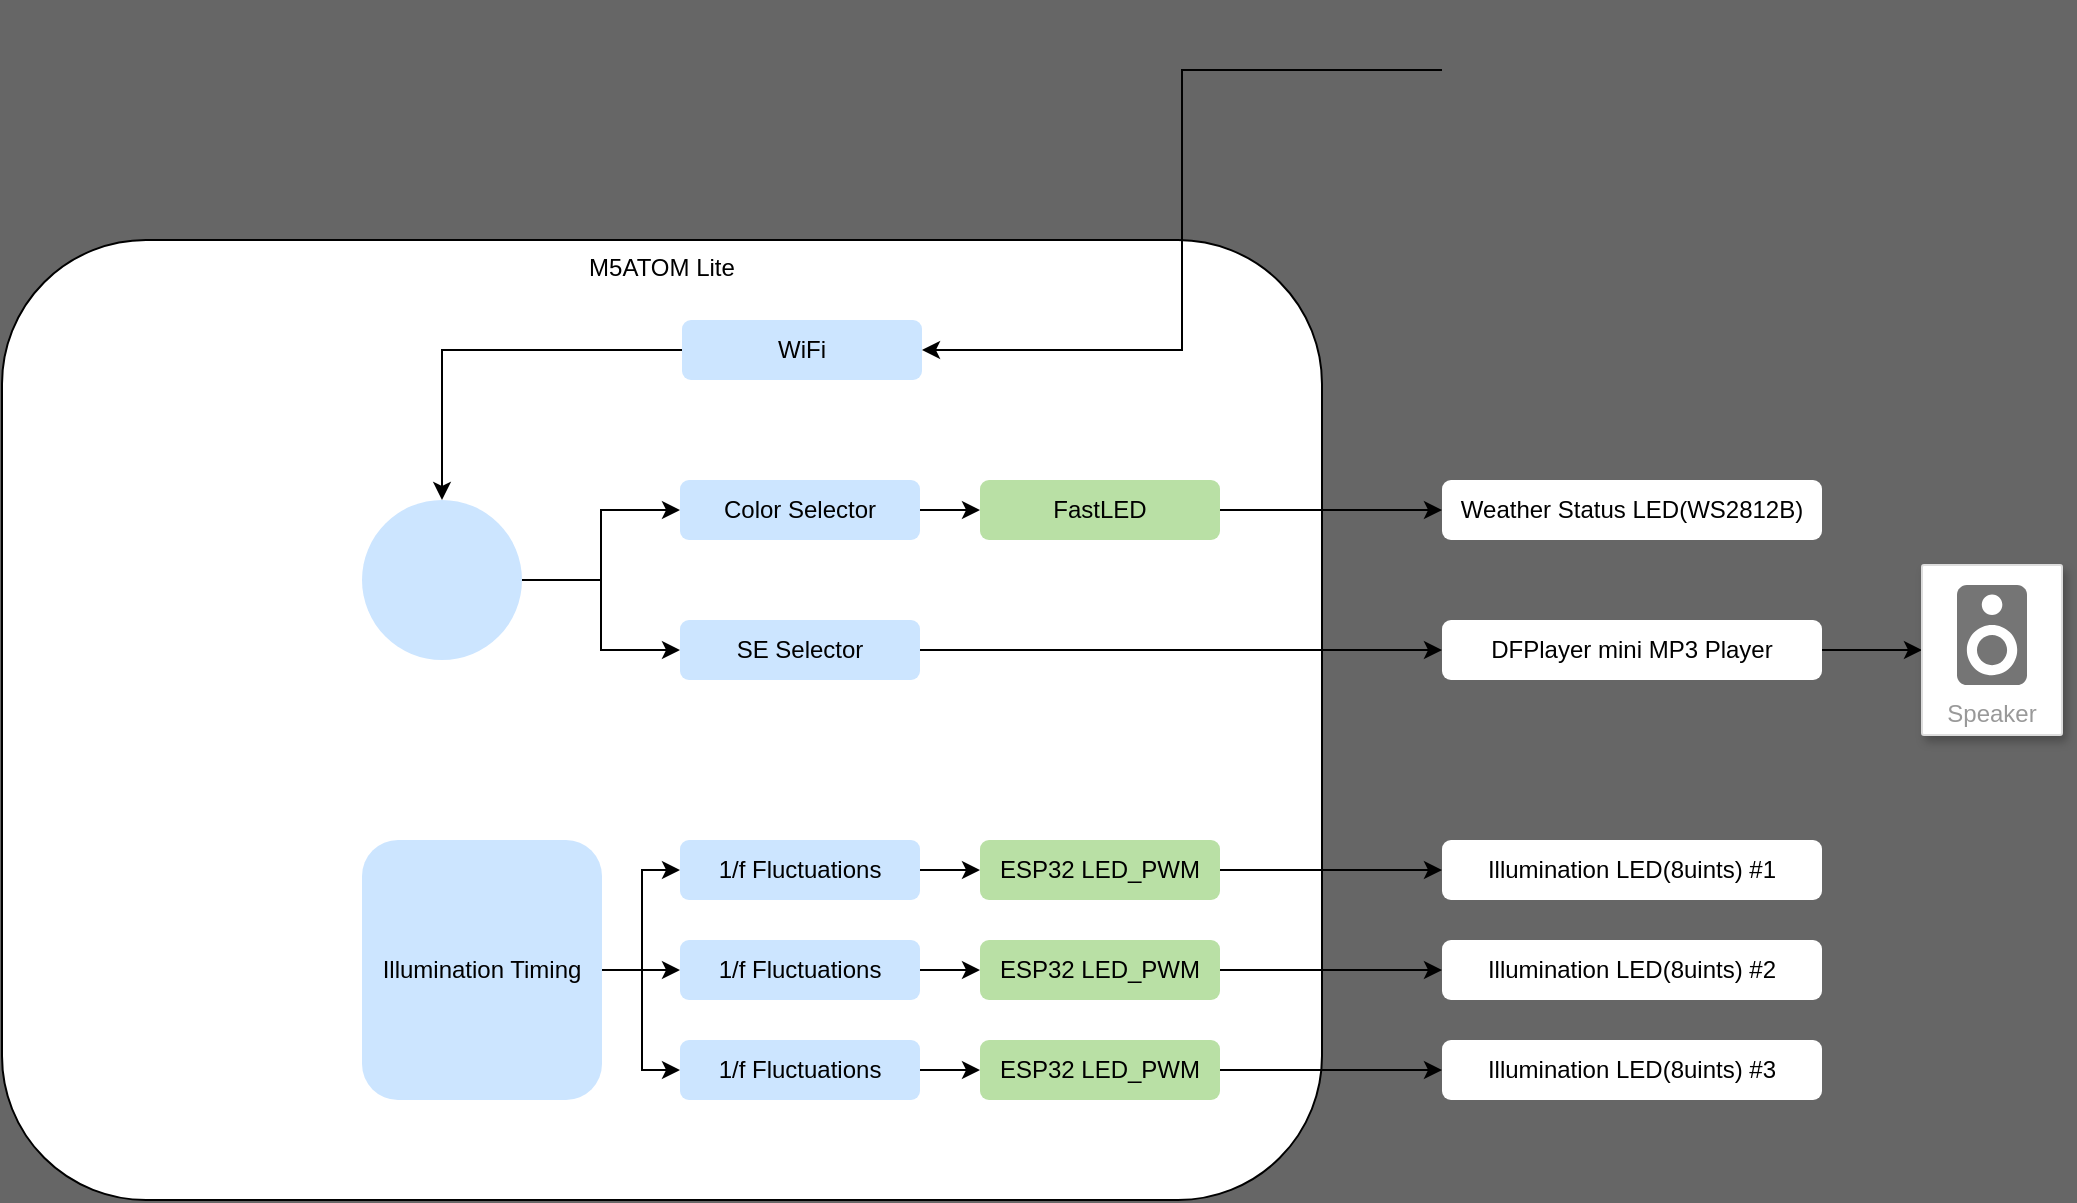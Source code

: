 <mxfile version="13.1.3">
    <diagram id="6hGFLwfOUW9BJ-s0fimq" name="Page-1">
        <mxGraphModel dx="1147" dy="1090" grid="1" gridSize="10" guides="1" tooltips="1" connect="1" arrows="1" fold="1" page="1" pageScale="1" pageWidth="1169" pageHeight="827" background="#666666" math="0" shadow="0">
            <root>
                <mxCell id="0"/>
                <mxCell id="1" parent="0"/>
                <mxCell id="3" value="M5ATOM Lite" style="rounded=1;whiteSpace=wrap;html=1;fillColor=#FFFFFF;align=center;verticalAlign=top;fontColor=#000000;strokeColor=#000000;" vertex="1" parent="1">
                    <mxGeometry x="30" y="170" width="660" height="480" as="geometry"/>
                </mxCell>
                <mxCell id="9" style="edgeStyle=orthogonalEdgeStyle;rounded=0;orthogonalLoop=1;jettySize=auto;html=1;entryX=1;entryY=0.5;entryDx=0;entryDy=0;strokeColor=#000000;" edge="1" parent="1" source="2" target="8">
                    <mxGeometry relative="1" as="geometry"/>
                </mxCell>
                <mxCell id="2" value="" style="shape=image;verticalLabelPosition=bottom;labelBackgroundColor=#ffffff;verticalAlign=top;aspect=fixed;imageAspect=0;image=https://home.openweathermap.org/assets/logo_white_cropped-011958e697955be95bdc4af6a4d1913dbf9df990cb9101a67c439879293f5947.png;" vertex="1" parent="1">
                    <mxGeometry x="750" y="50" width="163.97" height="70" as="geometry"/>
                </mxCell>
                <mxCell id="28" style="edgeStyle=orthogonalEdgeStyle;rounded=0;orthogonalLoop=1;jettySize=auto;html=1;entryX=0;entryY=0.5;entryDx=0;entryDy=0;strokeColor=#000000;fontColor=#000000;" edge="1" parent="1" source="4" target="25">
                    <mxGeometry relative="1" as="geometry"/>
                </mxCell>
                <mxCell id="4" value="ESP32 LED_PWM" style="rounded=1;whiteSpace=wrap;html=1;strokeColor=none;fillColor=#B9E0A5;fontColor=#000000;" vertex="1" parent="1">
                    <mxGeometry x="519" y="470" width="120" height="30" as="geometry"/>
                </mxCell>
                <mxCell id="7" style="edgeStyle=orthogonalEdgeStyle;rounded=0;orthogonalLoop=1;jettySize=auto;html=1;entryX=0;entryY=0.5;entryDx=0;entryDy=0;strokeColor=#000000;" edge="1" parent="1" source="5" target="4">
                    <mxGeometry relative="1" as="geometry"/>
                </mxCell>
                <mxCell id="5" value="1/f Fluctuations" style="rounded=1;whiteSpace=wrap;html=1;strokeColor=none;fontColor=#000000;fillColor=#CCE5FF;" vertex="1" parent="1">
                    <mxGeometry x="369" y="470" width="120" height="30" as="geometry"/>
                </mxCell>
                <mxCell id="22" style="edgeStyle=orthogonalEdgeStyle;rounded=0;orthogonalLoop=1;jettySize=auto;html=1;entryX=0.5;entryY=0;entryDx=0;entryDy=0;strokeColor=#000000;fontColor=#000000;" edge="1" parent="1" source="8" target="21">
                    <mxGeometry relative="1" as="geometry"/>
                </mxCell>
                <mxCell id="8" value="WiFi" style="rounded=1;whiteSpace=wrap;html=1;strokeColor=none;fontColor=#000000;fillColor=#CCE5FF;" vertex="1" parent="1">
                    <mxGeometry x="370" y="210" width="120" height="30" as="geometry"/>
                </mxCell>
                <mxCell id="17" style="edgeStyle=orthogonalEdgeStyle;rounded=0;orthogonalLoop=1;jettySize=auto;html=1;entryX=0;entryY=0.5;entryDx=0;entryDy=0;strokeColor=#000000;fontColor=#000000;" edge="1" parent="1" source="10" target="5">
                    <mxGeometry relative="1" as="geometry"/>
                </mxCell>
                <mxCell id="18" style="edgeStyle=orthogonalEdgeStyle;rounded=0;orthogonalLoop=1;jettySize=auto;html=1;entryX=0;entryY=0.5;entryDx=0;entryDy=0;strokeColor=#000000;fontColor=#000000;" edge="1" parent="1" source="10" target="13">
                    <mxGeometry relative="1" as="geometry"/>
                </mxCell>
                <mxCell id="19" style="edgeStyle=orthogonalEdgeStyle;rounded=0;orthogonalLoop=1;jettySize=auto;html=1;entryX=0;entryY=0.5;entryDx=0;entryDy=0;strokeColor=#000000;fontColor=#000000;" edge="1" parent="1" source="10" target="16">
                    <mxGeometry relative="1" as="geometry"/>
                </mxCell>
                <mxCell id="10" value="Illumination Timing" style="rounded=1;whiteSpace=wrap;html=1;strokeColor=none;fillColor=#CCE5FF;fontColor=#000000;" vertex="1" parent="1">
                    <mxGeometry x="210" y="470" width="120" height="130" as="geometry"/>
                </mxCell>
                <mxCell id="29" style="edgeStyle=orthogonalEdgeStyle;rounded=0;orthogonalLoop=1;jettySize=auto;html=1;entryX=0;entryY=0.5;entryDx=0;entryDy=0;strokeColor=#000000;fontColor=#000000;" edge="1" parent="1" source="11" target="26">
                    <mxGeometry relative="1" as="geometry"/>
                </mxCell>
                <mxCell id="11" value="ESP32 LED_PWM" style="rounded=1;whiteSpace=wrap;html=1;strokeColor=none;fillColor=#B9E0A5;fontColor=#000000;" vertex="1" parent="1">
                    <mxGeometry x="519" y="520" width="120" height="30" as="geometry"/>
                </mxCell>
                <mxCell id="12" style="edgeStyle=orthogonalEdgeStyle;rounded=0;orthogonalLoop=1;jettySize=auto;html=1;entryX=0;entryY=0.5;entryDx=0;entryDy=0;strokeColor=#000000;" edge="1" parent="1" source="13" target="11">
                    <mxGeometry relative="1" as="geometry"/>
                </mxCell>
                <mxCell id="13" value="1/f Fluctuations" style="rounded=1;whiteSpace=wrap;html=1;strokeColor=none;fontColor=#000000;fillColor=#CCE5FF;" vertex="1" parent="1">
                    <mxGeometry x="369" y="520" width="120" height="30" as="geometry"/>
                </mxCell>
                <mxCell id="30" style="edgeStyle=orthogonalEdgeStyle;rounded=0;orthogonalLoop=1;jettySize=auto;html=1;entryX=0;entryY=0.5;entryDx=0;entryDy=0;strokeColor=#000000;fontColor=#000000;" edge="1" parent="1" source="14" target="27">
                    <mxGeometry relative="1" as="geometry"/>
                </mxCell>
                <mxCell id="14" value="ESP32 LED_PWM" style="rounded=1;whiteSpace=wrap;html=1;strokeColor=none;fillColor=#B9E0A5;fontColor=#000000;" vertex="1" parent="1">
                    <mxGeometry x="519" y="570" width="120" height="30" as="geometry"/>
                </mxCell>
                <mxCell id="15" style="edgeStyle=orthogonalEdgeStyle;rounded=0;orthogonalLoop=1;jettySize=auto;html=1;entryX=0;entryY=0.5;entryDx=0;entryDy=0;strokeColor=#000000;" edge="1" parent="1" source="16" target="14">
                    <mxGeometry relative="1" as="geometry"/>
                </mxCell>
                <mxCell id="16" value="1/f Fluctuations" style="rounded=1;whiteSpace=wrap;html=1;strokeColor=none;fontColor=#000000;fillColor=#CCE5FF;" vertex="1" parent="1">
                    <mxGeometry x="369" y="570" width="120" height="30" as="geometry"/>
                </mxCell>
                <mxCell id="32" style="edgeStyle=orthogonalEdgeStyle;rounded=0;orthogonalLoop=1;jettySize=auto;html=1;entryX=0;entryY=0.5;entryDx=0;entryDy=0;strokeColor=#000000;fontColor=#000000;" edge="1" parent="1" source="20" target="31">
                    <mxGeometry relative="1" as="geometry"/>
                </mxCell>
                <mxCell id="20" value="FastLED" style="rounded=1;whiteSpace=wrap;html=1;strokeColor=none;fillColor=#B9E0A5;fontColor=#000000;" vertex="1" parent="1">
                    <mxGeometry x="519" y="290" width="120" height="30" as="geometry"/>
                </mxCell>
                <mxCell id="23" style="edgeStyle=orthogonalEdgeStyle;rounded=0;orthogonalLoop=1;jettySize=auto;html=1;strokeColor=none;" edge="1" parent="1" source="34" target="20">
                    <mxGeometry relative="1" as="geometry"/>
                </mxCell>
                <mxCell id="39" style="edgeStyle=orthogonalEdgeStyle;rounded=0;orthogonalLoop=1;jettySize=auto;html=1;entryX=0;entryY=0.5;entryDx=0;entryDy=0;strokeColor=#000000;fontColor=#000000;" edge="1" parent="1" source="21" target="36">
                    <mxGeometry relative="1" as="geometry"/>
                </mxCell>
                <mxCell id="40" style="edgeStyle=orthogonalEdgeStyle;rounded=0;orthogonalLoop=1;jettySize=auto;html=1;entryX=0;entryY=0.5;entryDx=0;entryDy=0;strokeColor=#000000;fontColor=#000000;" edge="1" parent="1" source="21" target="34">
                    <mxGeometry relative="1" as="geometry"/>
                </mxCell>
                <mxCell id="21" value="" style="ellipse;whiteSpace=wrap;html=1;aspect=fixed;strokeColor=none;fillColor=#CCE5FF;fontColor=#000000;" vertex="1" parent="1">
                    <mxGeometry x="210" y="300" width="80" height="80" as="geometry"/>
                </mxCell>
                <mxCell id="24" value="" style="shape=image;verticalLabelPosition=bottom;labelBackgroundColor=#ffffff;verticalAlign=top;aspect=fixed;imageAspect=0;image=https://d2air1d4eqhwg2.cloudfront.net/images/6262/500x500/c65661f1-5822-4af4-a0bb-b40a57cfe7e0.png;" vertex="1" parent="1">
                    <mxGeometry x="70" y="200" width="120" height="120" as="geometry"/>
                </mxCell>
                <mxCell id="25" value="Illumination LED(8uints) #1" style="rounded=1;whiteSpace=wrap;html=1;strokeColor=none;fillColor=#FFFFFF;fontColor=#000000;" vertex="1" parent="1">
                    <mxGeometry x="750" y="470" width="190" height="30" as="geometry"/>
                </mxCell>
                <mxCell id="26" value="Illumination LED(8uints) #2" style="rounded=1;whiteSpace=wrap;html=1;strokeColor=none;fillColor=#FFFFFF;fontColor=#000000;" vertex="1" parent="1">
                    <mxGeometry x="750" y="520" width="190" height="30" as="geometry"/>
                </mxCell>
                <mxCell id="27" value="Illumination LED(8uints) #3" style="rounded=1;whiteSpace=wrap;html=1;strokeColor=none;fillColor=#FFFFFF;fontColor=#000000;" vertex="1" parent="1">
                    <mxGeometry x="750" y="570" width="190" height="30" as="geometry"/>
                </mxCell>
                <mxCell id="31" value="Weather Status LED(WS2812B)" style="rounded=1;whiteSpace=wrap;html=1;strokeColor=none;fillColor=#FFFFFF;fontColor=#000000;" vertex="1" parent="1">
                    <mxGeometry x="750" y="290" width="190" height="30" as="geometry"/>
                </mxCell>
                <mxCell id="44" style="edgeStyle=orthogonalEdgeStyle;rounded=0;orthogonalLoop=1;jettySize=auto;html=1;entryX=0;entryY=0.5;entryDx=0;entryDy=0;strokeColor=#000000;fontColor=#000000;" edge="1" parent="1" source="33" target="42">
                    <mxGeometry relative="1" as="geometry"/>
                </mxCell>
                <mxCell id="33" value="DFPlayer mini MP3 Player" style="rounded=1;whiteSpace=wrap;html=1;strokeColor=none;fillColor=#FFFFFF;fontColor=#000000;" vertex="1" parent="1">
                    <mxGeometry x="750" y="360" width="190" height="30" as="geometry"/>
                </mxCell>
                <mxCell id="38" style="edgeStyle=orthogonalEdgeStyle;rounded=0;orthogonalLoop=1;jettySize=auto;html=1;entryX=0;entryY=0.5;entryDx=0;entryDy=0;strokeColor=#000000;fontColor=#000000;" edge="1" parent="1" source="34" target="33">
                    <mxGeometry relative="1" as="geometry"/>
                </mxCell>
                <mxCell id="34" value="SE Selector" style="rounded=1;whiteSpace=wrap;html=1;strokeColor=none;fillColor=#CCE5FF;fontColor=#000000;" vertex="1" parent="1">
                    <mxGeometry x="369" y="360" width="120" height="30" as="geometry"/>
                </mxCell>
                <mxCell id="35" style="edgeStyle=orthogonalEdgeStyle;rounded=0;orthogonalLoop=1;jettySize=auto;html=1;strokeColor=none;" edge="1" parent="1" source="21" target="34">
                    <mxGeometry relative="1" as="geometry">
                        <mxPoint x="290" y="305" as="sourcePoint"/>
                        <mxPoint x="519" y="305" as="targetPoint"/>
                    </mxGeometry>
                </mxCell>
                <mxCell id="37" style="edgeStyle=orthogonalEdgeStyle;rounded=0;orthogonalLoop=1;jettySize=auto;html=1;entryX=0;entryY=0.5;entryDx=0;entryDy=0;strokeColor=#000000;fontColor=#000000;" edge="1" parent="1" source="36" target="20">
                    <mxGeometry relative="1" as="geometry"/>
                </mxCell>
                <mxCell id="36" value="Color Selector" style="rounded=1;whiteSpace=wrap;html=1;strokeColor=none;fillColor=#CCE5FF;fontColor=#000000;" vertex="1" parent="1">
                    <mxGeometry x="369" y="290" width="120" height="30" as="geometry"/>
                </mxCell>
                <mxCell id="42" value="Speaker" style="strokeColor=#dddddd;shadow=1;strokeWidth=1;rounded=1;absoluteArcSize=1;arcSize=2;labelPosition=center;verticalLabelPosition=middle;align=center;verticalAlign=bottom;spacingLeft=0;fontColor=#999999;fontSize=12;whiteSpace=wrap;spacingBottom=2;fillColor=#FFFFFF;" vertex="1" parent="1">
                    <mxGeometry x="990" y="332.5" width="70" height="85" as="geometry"/>
                </mxCell>
                <mxCell id="43" value="" style="dashed=0;connectable=0;html=1;fillColor=#757575;strokeColor=none;shape=mxgraph.gcp2.speaker;part=1;" vertex="1" parent="42">
                    <mxGeometry x="0.5" width="35" height="50" relative="1" as="geometry">
                        <mxPoint x="-17.5" y="10" as="offset"/>
                    </mxGeometry>
                </mxCell>
            </root>
        </mxGraphModel>
    </diagram>
</mxfile>